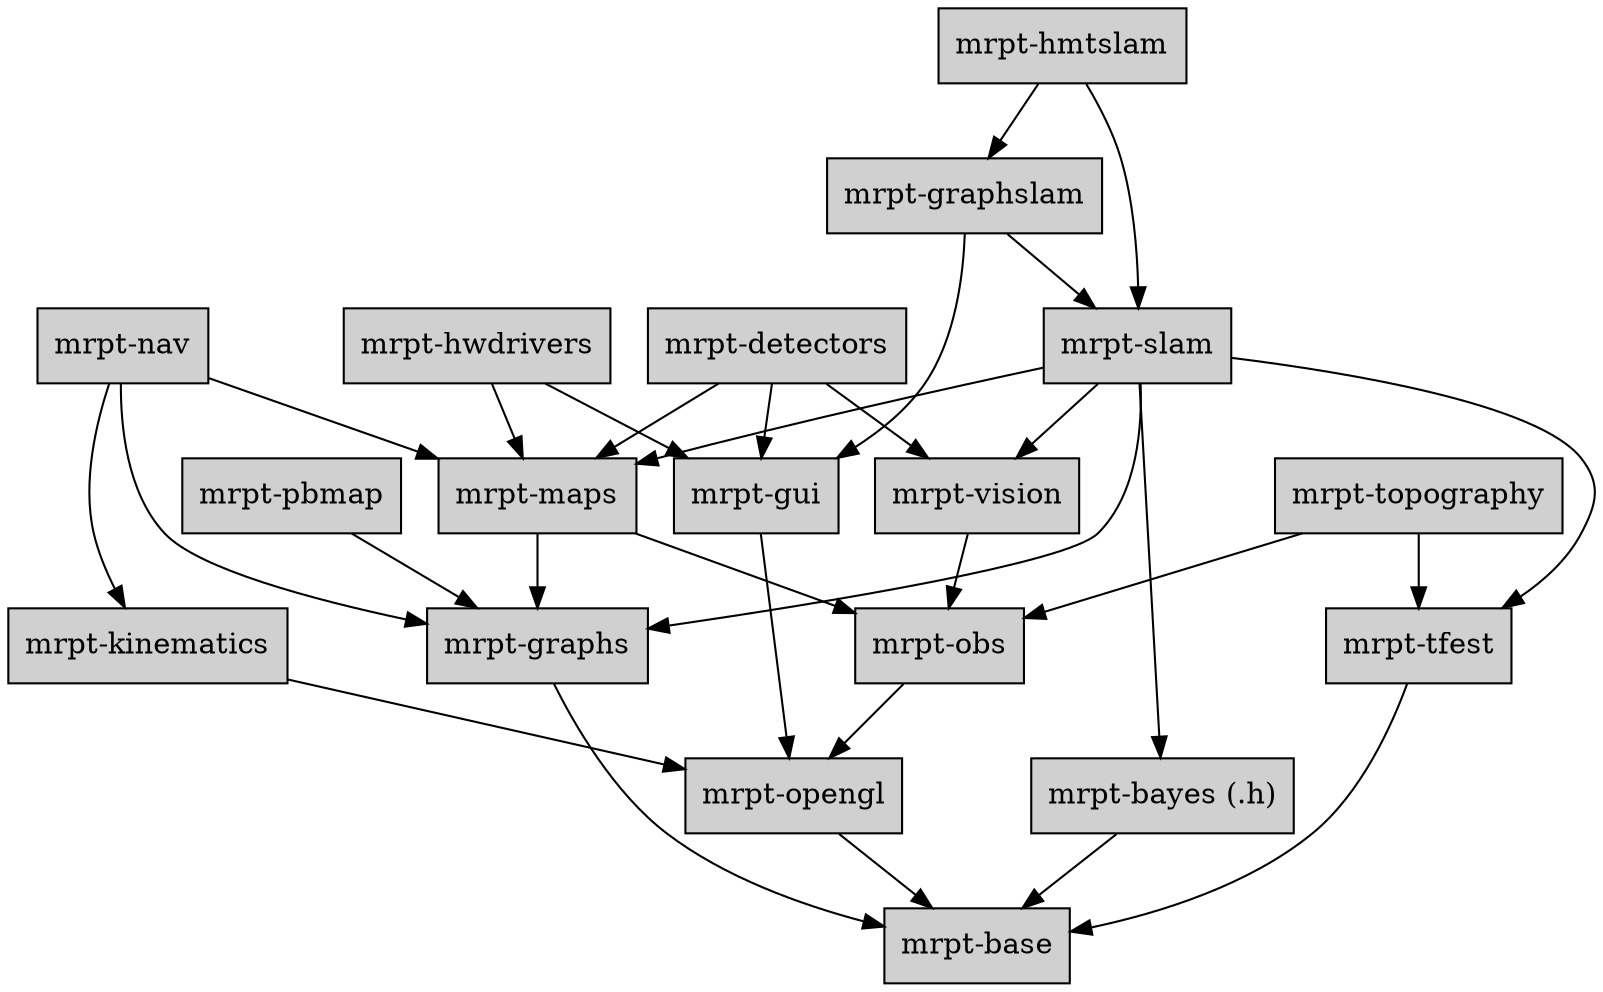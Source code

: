 digraph MRPT_LIBS {

	node [shape=box,style=filled, fillcolor="#D0D0D0"];

	base       [label="mrpt-base",URL="group__mrpt__base__grp.html"];
	graphs     [label="mrpt-graphs",URL="group__mrpt__graphs__grp.html"];
	bayes      [label="mrpt-bayes (.h)",URL="group__mrpt__bayes__grp.html"];
	opengl     [label="mrpt-opengl", URL="group__mrpt__opengl__grp.html"];
	gui        [label="mrpt-gui",URL="group__mrpt__gui__grp.html"];
	obs        [label="mrpt-obs",URL="group__mrpt__obs__grp.html"];
	hwdrivers  [label="mrpt-hwdrivers",URL="group__mrpt__hwdrivers__grp.html"];
	topography [label="mrpt-topography",URL="group__mrpt__topography__grp.html"];
	maps       [label="mrpt-maps",URL="group__mrpt__maps__grp.html"];
	vision     [label="mrpt-vision",URL="group__mrpt__vision__grp.html"];
	tfest      [label="mrpt-tfest",URL="group__mrpt__tfest__grp.html"];

	slam       [label="mrpt-slam",URL="group__mrpt__slam__grp.html"];
	graphslam  [label="mrpt-graphslam",URL="group__mrpt__graphslam__grp.html"];

	hmtslam    [label="mrpt-hmtslam",URL="group__mrpt__hmtslam__grp.html"];
	nav        [label="mrpt-nav",URL="group__mrpt__nav__grp.html"];

	detectors  [label="mrpt-detectors",URL="group__mrpt__detectors__grp.html"];

	kinematics [label="mrpt-kinematics",URL="group__mrpt__kinematics__grp.html"];

	pbmap      [label="mrpt-pbmap",URL="group__mrpt__pbmap__grp.html"];

	pbmap -> graphs;

	kinematics -> opengl;

	graphs -> base;
	tfest -> base;

	bayes -> base;

	opengl -> base;

	obs -> opengl;

	gui -> opengl;

	hwdrivers -> gui;
	hwdrivers -> maps;

	topography -> obs;
	topography -> tfest;

	vision -> obs;

	maps -> obs;
	maps -> graphs;

	slam -> maps;
	slam -> vision;
	slam -> tfest;
	slam -> bayes;
	slam -> graphs;

	graphslam -> slam;
	graphslam -> gui;

	detectors -> vision;
	detectors -> maps;
	detectors -> gui;

	hmtslam -> slam;
	hmtslam -> graphslam;

	nav -> maps;
	nav -> graphs;
	nav -> kinematics;
}
